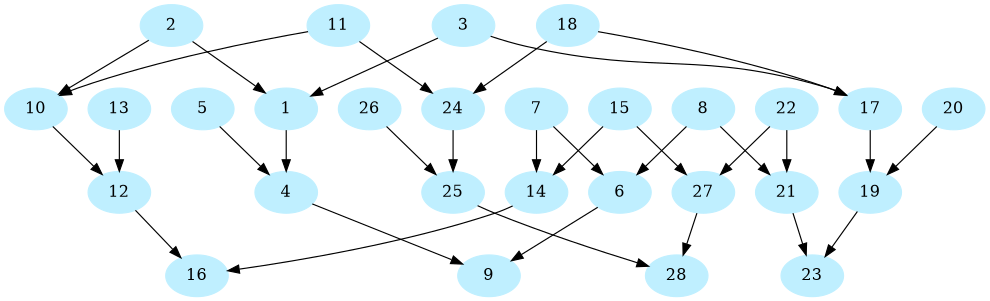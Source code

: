 /* Data Flow Graph */
digraph dfg{
size="6.6";
node[color=lightblue1, style=filled];
"2"->"1"
"3"->"1"
"5"->"4"
"1"->"4"
"7"->"6"
"8"->"6"
"4"->"9"
"6"->"9"
"2"->"10"
"11"->"10"
"13"->"12"
"10"->"12"
"7"->"14"
"15"->"14"
"12"->"16"
"14"->"16"
"18"->"17"
"3"->"17"
"20"->"19"
"17"->"19"
"22"->"21"
"8"->"21"
"19"->"23"
"21"->"23"
"18"->"24"
"11"->"24"
"26"->"25"
"24"->"25"
"22"->"27"
"15"->"27"
"25"->"28"
"27"->"28"
}
